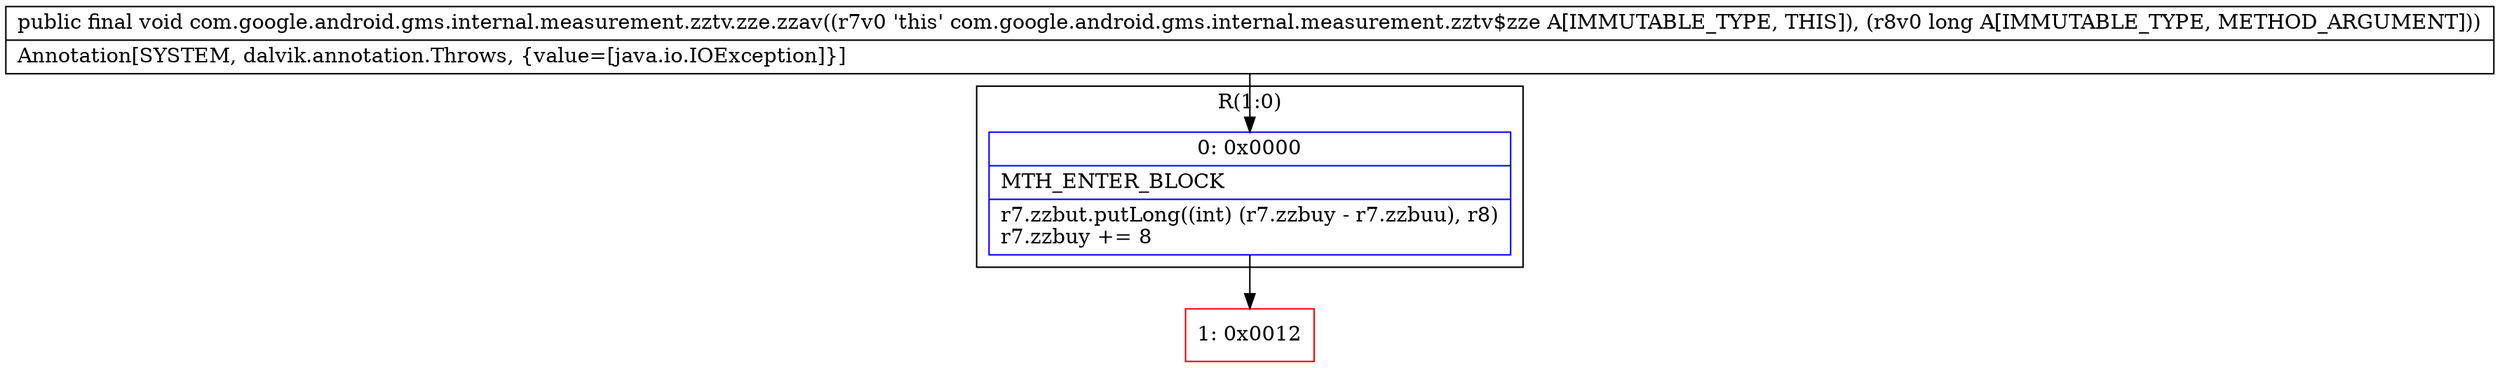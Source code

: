 digraph "CFG forcom.google.android.gms.internal.measurement.zztv.zze.zzav(J)V" {
subgraph cluster_Region_1596433887 {
label = "R(1:0)";
node [shape=record,color=blue];
Node_0 [shape=record,label="{0\:\ 0x0000|MTH_ENTER_BLOCK\l|r7.zzbut.putLong((int) (r7.zzbuy \- r7.zzbuu), r8)\lr7.zzbuy += 8\l}"];
}
Node_1 [shape=record,color=red,label="{1\:\ 0x0012}"];
MethodNode[shape=record,label="{public final void com.google.android.gms.internal.measurement.zztv.zze.zzav((r7v0 'this' com.google.android.gms.internal.measurement.zztv$zze A[IMMUTABLE_TYPE, THIS]), (r8v0 long A[IMMUTABLE_TYPE, METHOD_ARGUMENT]))  | Annotation[SYSTEM, dalvik.annotation.Throws, \{value=[java.io.IOException]\}]\l}"];
MethodNode -> Node_0;
Node_0 -> Node_1;
}

